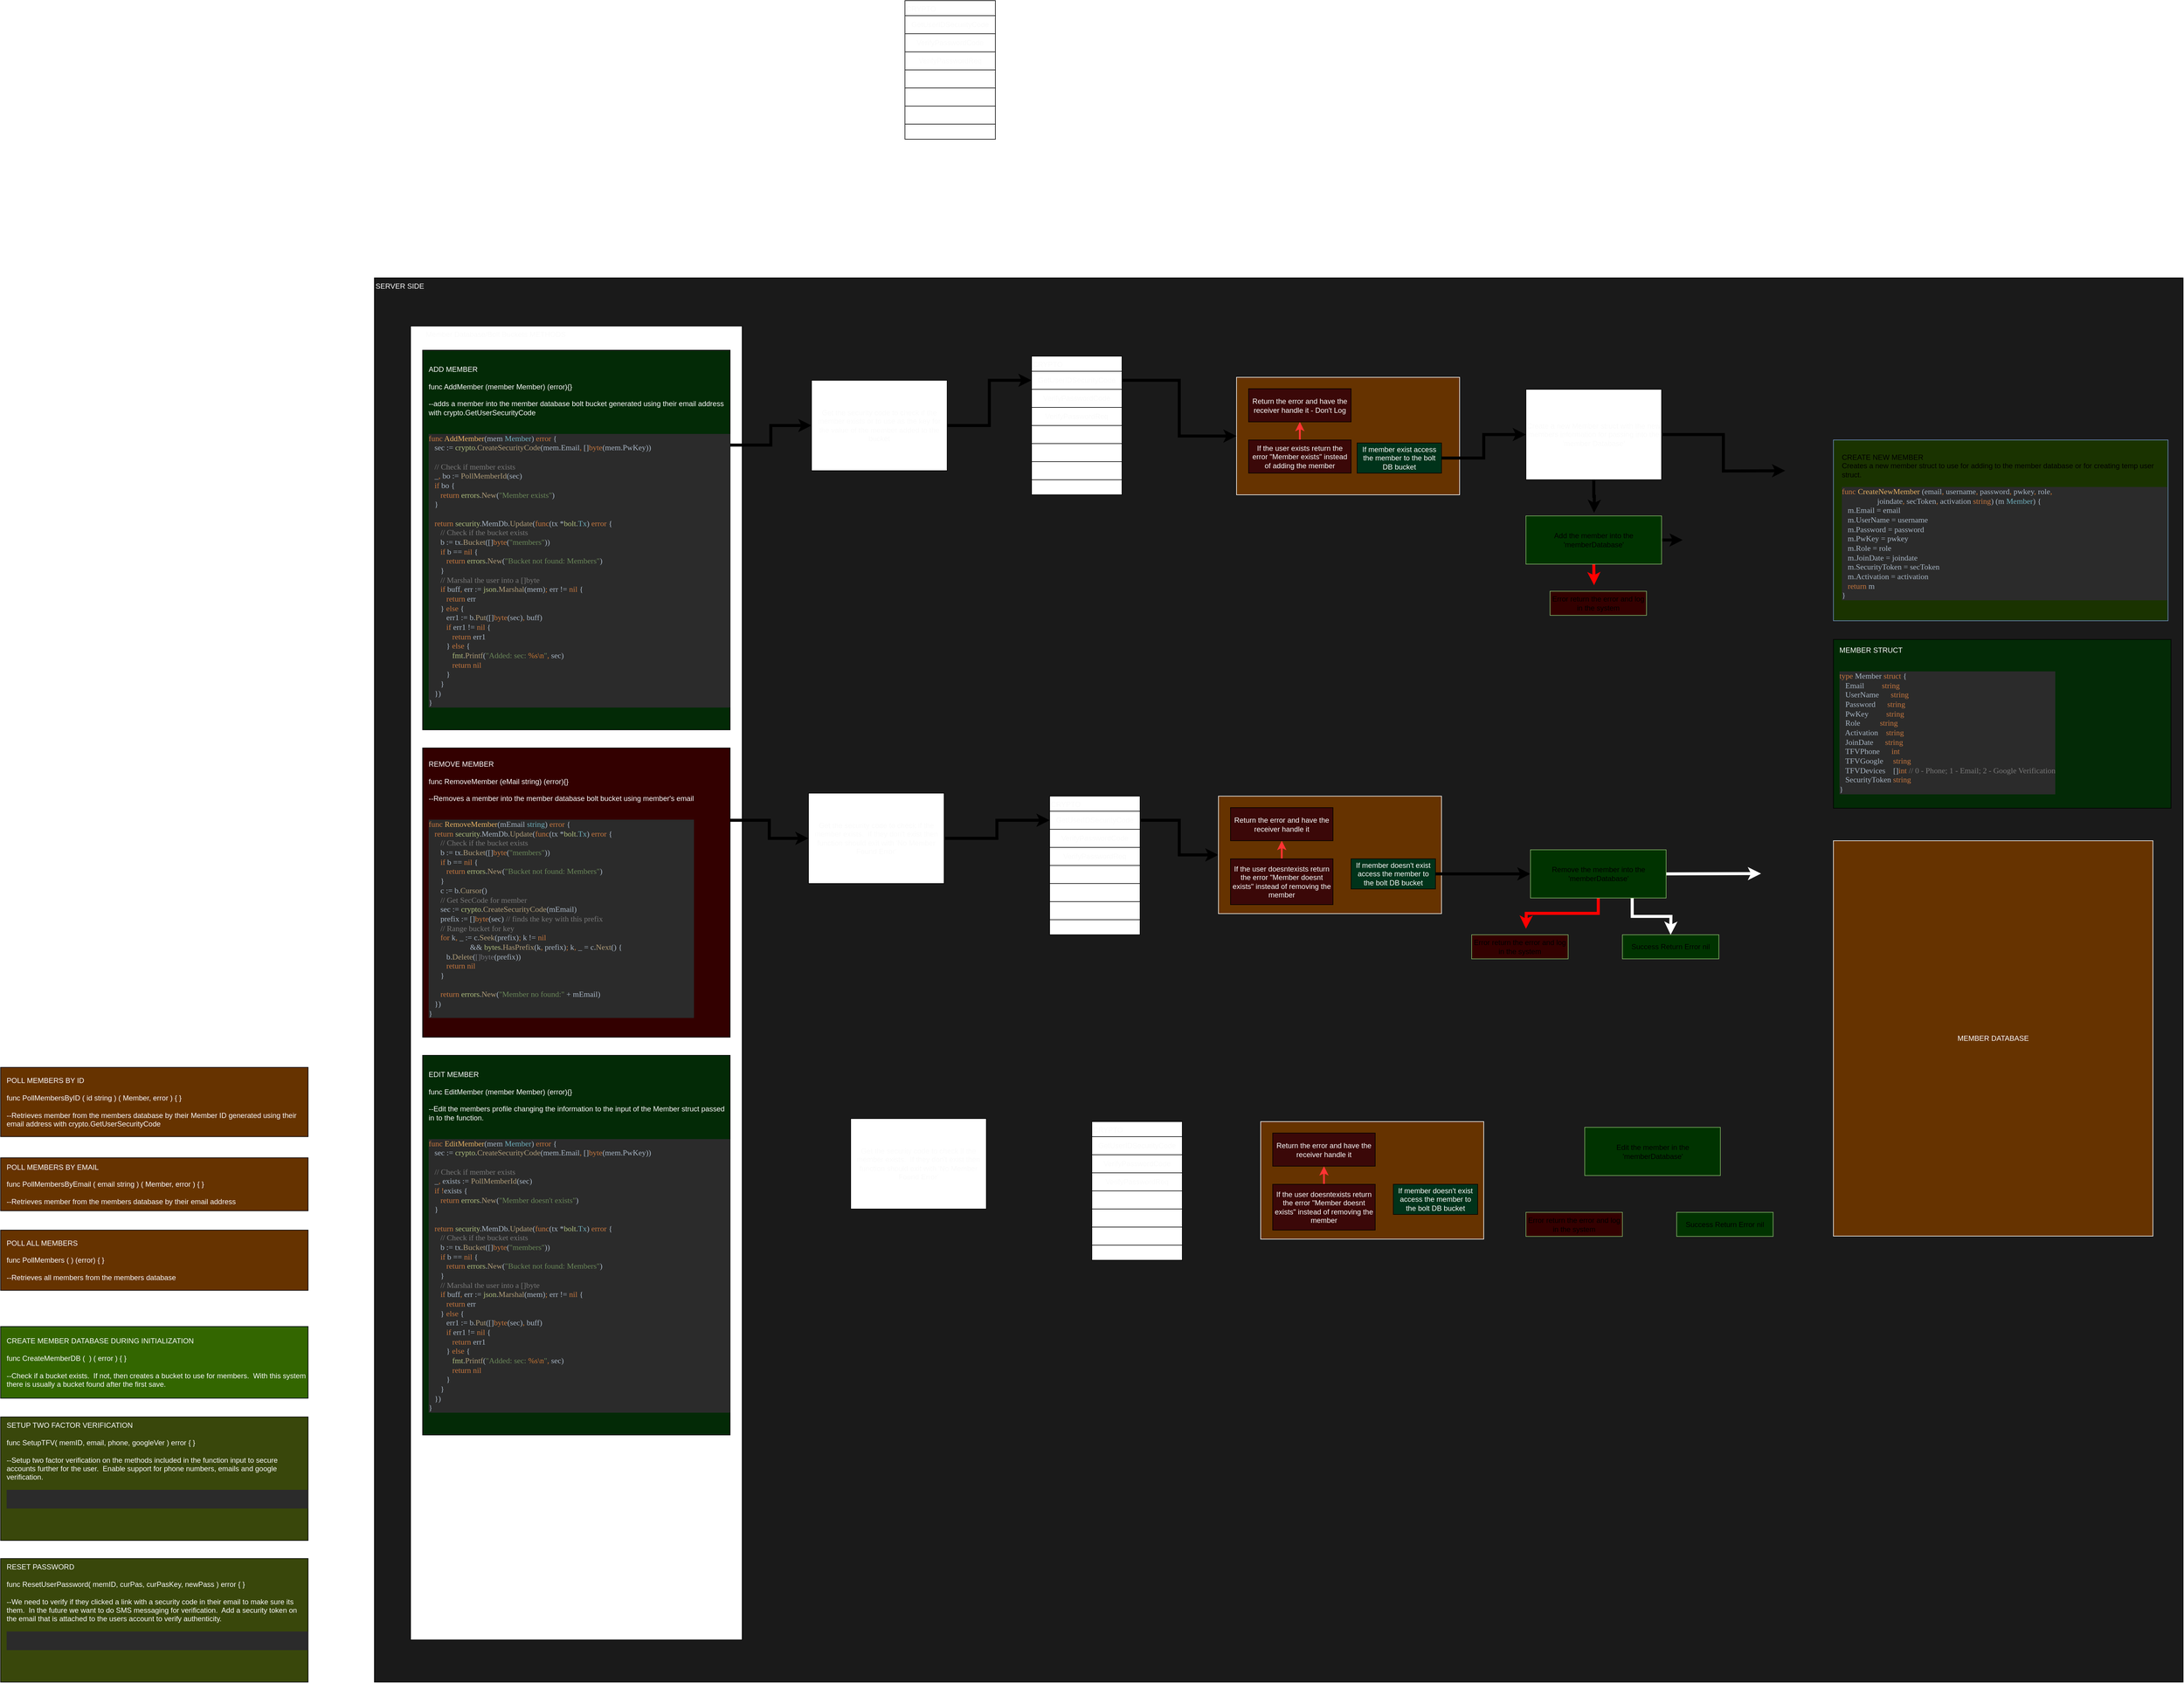 <mxfile version="12.9.6" type="github">
  <diagram id="ODxXchdAwgTXNLU9TBr1" name="Page-1">
    <mxGraphModel dx="2872" dy="2428" grid="1" gridSize="10" guides="1" tooltips="1" connect="1" arrows="1" fold="1" page="1" pageScale="1" pageWidth="850" pageHeight="1100" math="0" shadow="0">
      <root>
        <mxCell id="0" />
        <mxCell id="1" parent="0" />
        <mxCell id="Krg5OAJmCBE884iFsZVr-60" value="SERVER SIDE" style="rounded=0;whiteSpace=wrap;html=1;fontColor=#FAFAFA;align=left;verticalAlign=top;fillColor=#1A1A1A;movable=1;resizable=1;rotatable=1;deletable=1;editable=1;connectable=1;" parent="1" vertex="1">
          <mxGeometry x="40" y="20" width="3000" height="2330" as="geometry" />
        </mxCell>
        <mxCell id="Krg5OAJmCBE884iFsZVr-41" value="" style="rounded=0;whiteSpace=wrap;html=1;strokeColor=#FFFFFF;fillColor=#663300;align=left;" parent="1" vertex="1">
          <mxGeometry x="1470" y="185" width="370" height="195" as="geometry" />
        </mxCell>
        <mxCell id="Krg5OAJmCBE884iFsZVr-9" value="CRYPTO" style="rounded=0;whiteSpace=wrap;html=1;fontColor=#FAFAFA;align=left;verticalAlign=top;" parent="1" vertex="1">
          <mxGeometry x="1130" y="150" width="150" height="230" as="geometry" />
        </mxCell>
        <mxCell id="Krg5OAJmCBE884iFsZVr-11" value="" style="rounded=0;whiteSpace=wrap;html=1;fontColor=#FAFAFA;" parent="1" vertex="1">
          <mxGeometry x="1130" y="295" width="150" height="30" as="geometry" />
        </mxCell>
        <mxCell id="Krg5OAJmCBE884iFsZVr-12" value="VerifyPasswordReq" style="rounded=0;whiteSpace=wrap;html=1;fontColor=#FAFAFA;" parent="1" vertex="1">
          <mxGeometry x="1130" y="235" width="150" height="30" as="geometry" />
        </mxCell>
        <mxCell id="Krg5OAJmCBE884iFsZVr-13" value="" style="rounded=0;whiteSpace=wrap;html=1;fontColor=#FAFAFA;" parent="1" vertex="1">
          <mxGeometry x="1130" y="325" width="150" height="30" as="geometry" />
        </mxCell>
        <mxCell id="eRZaWDwXWMxtU1EoFf1U-9" style="edgeStyle=orthogonalEdgeStyle;rounded=0;orthogonalLoop=1;jettySize=auto;html=1;exitX=1;exitY=0.5;exitDx=0;exitDy=0;entryX=0;entryY=0.5;entryDx=0;entryDy=0;strokeWidth=5;" edge="1" parent="1" source="Krg5OAJmCBE884iFsZVr-14" target="Krg5OAJmCBE884iFsZVr-41">
          <mxGeometry relative="1" as="geometry" />
        </mxCell>
        <mxCell id="Krg5OAJmCBE884iFsZVr-14" value="GetUserIDSecurityCode" style="rounded=0;whiteSpace=wrap;html=1;fontColor=#FAFAFA;" parent="1" vertex="1">
          <mxGeometry x="1130" y="175" width="150" height="30" as="geometry" />
        </mxCell>
        <mxCell id="Krg5OAJmCBE884iFsZVr-15" value="VerifyPasswordCode" style="rounded=0;whiteSpace=wrap;html=1;fontColor=#FAFAFA;" parent="1" vertex="1">
          <mxGeometry x="1130" y="205" width="150" height="30" as="geometry" />
        </mxCell>
        <mxCell id="Krg5OAJmCBE884iFsZVr-19" value="&amp;nbsp;&amp;nbsp;&amp;nbsp;&amp;nbsp;&amp;nbsp;&amp;nbsp; Member Database/Bolt Buckets METHODS" style="rounded=0;whiteSpace=wrap;html=1;fontColor=#FAFAFA;align=left;verticalAlign=top;" parent="1" vertex="1">
          <mxGeometry x="100" y="100" width="550" height="2180" as="geometry" />
        </mxCell>
        <mxCell id="eRZaWDwXWMxtU1EoFf1U-7" style="edgeStyle=orthogonalEdgeStyle;rounded=0;orthogonalLoop=1;jettySize=auto;html=1;exitX=1;exitY=0.25;exitDx=0;exitDy=0;entryX=0;entryY=0.5;entryDx=0;entryDy=0;strokeWidth=5;" edge="1" parent="1" source="Krg5OAJmCBE884iFsZVr-8" target="Krg5OAJmCBE884iFsZVr-26">
          <mxGeometry relative="1" as="geometry" />
        </mxCell>
        <mxCell id="Krg5OAJmCBE884iFsZVr-8" value="&lt;div&gt;ADD MEMBER&lt;br&gt;&lt;/div&gt;&lt;div&gt;&lt;br&gt;&lt;/div&gt;&lt;div&gt;func AddMember (member Member) (error){}&lt;/div&gt;&lt;div&gt;&lt;br&gt;&lt;/div&gt;&lt;div&gt;--adds a member into the member database bolt bucket generated using their email address with crypto.GetUserSecurityCode&lt;/div&gt;&lt;div&gt;&lt;br&gt;&lt;/div&gt;&lt;div&gt;&lt;pre style=&quot;background-color: #2b2b2b ; color: #a9b7c6 ; font-family: &amp;#34;consolas&amp;#34; ; font-size: 9.8pt&quot;&gt;&lt;span style=&quot;color: #c7773e&quot;&gt;func &lt;/span&gt;&lt;span style=&quot;color: #e6b163&quot;&gt;AddMember&lt;/span&gt;(mem &lt;span style=&quot;color: #6fafbd&quot;&gt;Member&lt;/span&gt;) &lt;span style=&quot;color: #c7773e&quot;&gt;error &lt;/span&gt;{&lt;br&gt;   sec := &lt;span style=&quot;color: #afbf7e&quot;&gt;crypto&lt;/span&gt;.&lt;span style=&quot;color: #b09d79&quot;&gt;CreateSecurityCode&lt;/span&gt;(mem.Email&lt;span style=&quot;color: #cc7832&quot;&gt;, &lt;/span&gt;[]&lt;span style=&quot;color: #c7773e&quot;&gt;byte&lt;/span&gt;(mem.PwKey))&lt;br&gt;&lt;br&gt;   &lt;span style=&quot;color: #787878&quot;&gt;// Check if member exists&lt;br&gt;&lt;/span&gt;&lt;span style=&quot;color: #787878&quot;&gt;   &lt;/span&gt;_&lt;span style=&quot;color: #cc7832&quot;&gt;, &lt;/span&gt;bo := &lt;span style=&quot;color: #b09d79&quot;&gt;PollMemberId&lt;/span&gt;(sec)&lt;br&gt;   &lt;span style=&quot;color: #c7773e&quot;&gt;if &lt;/span&gt;bo {&lt;br&gt;      &lt;span style=&quot;color: #c7773e&quot;&gt;return &lt;/span&gt;&lt;span style=&quot;color: #afbf7e&quot;&gt;errors&lt;/span&gt;.&lt;span style=&quot;color: #b09d79&quot;&gt;New&lt;/span&gt;(&lt;span style=&quot;color: #6a8759&quot;&gt;&quot;Member exists&quot;&lt;/span&gt;)&lt;br&gt;   }&lt;br&gt;&lt;br&gt;   &lt;span style=&quot;color: #c7773e&quot;&gt;return &lt;/span&gt;&lt;span style=&quot;color: #afbf7e&quot;&gt;security&lt;/span&gt;.MemDb.&lt;span style=&quot;color: #b09d79&quot;&gt;Update&lt;/span&gt;(&lt;span style=&quot;color: #c7773e&quot;&gt;func&lt;/span&gt;(tx *&lt;span style=&quot;color: #afbf7e&quot;&gt;bolt&lt;/span&gt;.&lt;span style=&quot;color: #6fafbd&quot;&gt;Tx&lt;/span&gt;) &lt;span style=&quot;color: #c7773e&quot;&gt;error &lt;/span&gt;{&lt;br&gt;      &lt;span style=&quot;color: #787878&quot;&gt;// Check if the bucket exists&lt;br&gt;&lt;/span&gt;&lt;span style=&quot;color: #787878&quot;&gt;      &lt;/span&gt;b := tx.&lt;span style=&quot;color: #b09d79&quot;&gt;Bucket&lt;/span&gt;([]&lt;span style=&quot;color: #c7773e&quot;&gt;byte&lt;/span&gt;(&lt;span style=&quot;color: #6a8759&quot;&gt;&quot;members&quot;&lt;/span&gt;))&lt;br&gt;      &lt;span style=&quot;color: #c7773e&quot;&gt;if &lt;/span&gt;b == &lt;span style=&quot;color: #c7773e&quot;&gt;nil &lt;/span&gt;{&lt;br&gt;         &lt;span style=&quot;color: #c7773e&quot;&gt;return &lt;/span&gt;&lt;span style=&quot;color: #afbf7e&quot;&gt;errors&lt;/span&gt;.&lt;span style=&quot;color: #b09d79&quot;&gt;New&lt;/span&gt;(&lt;span style=&quot;color: #6a8759&quot;&gt;&quot;Bucket not found: Members&quot;&lt;/span&gt;)&lt;br&gt;      }&lt;br&gt;      &lt;span style=&quot;color: #787878&quot;&gt;// Marshal the user into a []byte&lt;br&gt;&lt;/span&gt;&lt;span style=&quot;color: #787878&quot;&gt;      &lt;/span&gt;&lt;span style=&quot;color: #c7773e&quot;&gt;if &lt;/span&gt;buff&lt;span style=&quot;color: #cc7832&quot;&gt;, &lt;/span&gt;err := &lt;span style=&quot;color: #afbf7e&quot;&gt;json&lt;/span&gt;.&lt;span style=&quot;color: #b09d79&quot;&gt;Marshal&lt;/span&gt;(mem)&lt;span style=&quot;color: #cc7832&quot;&gt;; &lt;/span&gt;err != &lt;span style=&quot;color: #c7773e&quot;&gt;nil &lt;/span&gt;{&lt;br&gt;         &lt;span style=&quot;color: #c7773e&quot;&gt;return &lt;/span&gt;err&lt;br&gt;      } &lt;span style=&quot;color: #c7773e&quot;&gt;else &lt;/span&gt;{&lt;br&gt;         err1 := b.&lt;span style=&quot;color: #b09d79&quot;&gt;Put&lt;/span&gt;([]&lt;span style=&quot;color: #c7773e&quot;&gt;byte&lt;/span&gt;(sec)&lt;span style=&quot;color: #cc7832&quot;&gt;, &lt;/span&gt;buff)&lt;br&gt;         &lt;span style=&quot;color: #c7773e&quot;&gt;if &lt;/span&gt;err1 != &lt;span style=&quot;color: #c7773e&quot;&gt;nil &lt;/span&gt;{&lt;br&gt;            &lt;span style=&quot;color: #c7773e&quot;&gt;return &lt;/span&gt;err1&lt;br&gt;         } &lt;span style=&quot;color: #c7773e&quot;&gt;else &lt;/span&gt;{&lt;br&gt;            &lt;span style=&quot;color: #afbf7e&quot;&gt;fmt&lt;/span&gt;.&lt;span style=&quot;color: #b09d79&quot;&gt;Printf&lt;/span&gt;(&lt;span style=&quot;color: #6a8759&quot;&gt;&quot;Added: sec: &lt;/span&gt;&lt;span style=&quot;color: #cc7832&quot;&gt;%s\n&lt;/span&gt;&lt;span style=&quot;color: #6a8759&quot;&gt;&quot;&lt;/span&gt;&lt;span style=&quot;color: #cc7832&quot;&gt;, &lt;/span&gt;sec)&lt;br&gt;            &lt;span style=&quot;color: #c7773e&quot;&gt;return nil&lt;br&gt;&lt;/span&gt;&lt;span style=&quot;color: #c7773e&quot;&gt;         &lt;/span&gt;}&lt;br&gt;      }&lt;br&gt;   })&lt;br&gt;}&lt;/pre&gt;&lt;/div&gt;" style="rounded=0;whiteSpace=wrap;html=1;fontColor=#FAFAFA;align=left;spacingLeft=8;fillColor=#032A06;" parent="1" vertex="1">
          <mxGeometry x="120" y="140" width="510" height="630" as="geometry" />
        </mxCell>
        <mxCell id="eRZaWDwXWMxtU1EoFf1U-29" style="edgeStyle=orthogonalEdgeStyle;rounded=0;orthogonalLoop=1;jettySize=auto;html=1;exitX=1;exitY=0.25;exitDx=0;exitDy=0;entryX=0;entryY=0.5;entryDx=0;entryDy=0;strokeWidth=5;" edge="1" parent="1" source="Krg5OAJmCBE884iFsZVr-21" target="eRZaWDwXWMxtU1EoFf1U-17">
          <mxGeometry relative="1" as="geometry" />
        </mxCell>
        <mxCell id="Krg5OAJmCBE884iFsZVr-21" value="&lt;div&gt;REMOVE MEMBER&lt;br&gt;&lt;/div&gt;&lt;div&gt;&lt;br&gt;&lt;/div&gt;&lt;div&gt;func RemoveMember (eMail string) (error){}&lt;/div&gt;&lt;div&gt;&lt;br&gt;&lt;/div&gt;&lt;div&gt;--Removes a member into the member database bolt bucket using member&#39;s email&lt;br&gt;&lt;/div&gt;&lt;div&gt;&lt;br&gt;&lt;/div&gt;&lt;div&gt;&lt;pre style=&quot;background-color: #2b2b2b ; color: #a9b7c6 ; font-family: &amp;#34;consolas&amp;#34; ; font-size: 9.8pt&quot;&gt;&lt;span style=&quot;color: #c7773e&quot;&gt;func &lt;/span&gt;&lt;span style=&quot;color: #e6b163&quot;&gt;RemoveMember&lt;/span&gt;(mEmail &lt;span style=&quot;color: #6fafbd&quot;&gt;string&lt;/span&gt;) &lt;span style=&quot;color: #c7773e&quot;&gt;error &lt;/span&gt;{&lt;br&gt;   &lt;span style=&quot;color: #c7773e&quot;&gt;return &lt;/span&gt;&lt;span style=&quot;color: #afbf7e&quot;&gt;security&lt;/span&gt;.MemDb.&lt;span style=&quot;color: #b09d79&quot;&gt;Update&lt;/span&gt;(&lt;span style=&quot;color: #c7773e&quot;&gt;func&lt;/span&gt;(tx *&lt;span style=&quot;color: #afbf7e&quot;&gt;bolt&lt;/span&gt;.&lt;span style=&quot;color: #6fafbd&quot;&gt;Tx&lt;/span&gt;) &lt;span style=&quot;color: #c7773e&quot;&gt;error &lt;/span&gt;{&lt;br&gt;      &lt;span style=&quot;color: #787878&quot;&gt;// Check if the bucket exists&lt;br&gt;&lt;/span&gt;&lt;span style=&quot;color: #787878&quot;&gt;      &lt;/span&gt;b := tx.&lt;span style=&quot;color: #b09d79&quot;&gt;Bucket&lt;/span&gt;([]&lt;span style=&quot;color: #c7773e&quot;&gt;byte&lt;/span&gt;(&lt;span style=&quot;color: #6a8759&quot;&gt;&quot;members&quot;&lt;/span&gt;))&lt;br&gt;      &lt;span style=&quot;color: #c7773e&quot;&gt;if &lt;/span&gt;b == &lt;span style=&quot;color: #c7773e&quot;&gt;nil &lt;/span&gt;{&lt;br&gt;         &lt;span style=&quot;color: #c7773e&quot;&gt;return &lt;/span&gt;&lt;span style=&quot;color: #afbf7e&quot;&gt;errors&lt;/span&gt;.&lt;span style=&quot;color: #b09d79&quot;&gt;New&lt;/span&gt;(&lt;span style=&quot;color: #6a8759&quot;&gt;&quot;Bucket not found: Members&quot;&lt;/span&gt;)&lt;br&gt;      }&lt;br&gt;      c := b.&lt;span style=&quot;color: #b09d79&quot;&gt;Cursor&lt;/span&gt;()&lt;br&gt;      &lt;span style=&quot;color: #787878&quot;&gt;// Get SecCode for member&lt;br&gt;&lt;/span&gt;&lt;span style=&quot;color: #787878&quot;&gt;      &lt;/span&gt;sec := &lt;span style=&quot;color: #afbf7e&quot;&gt;crypto&lt;/span&gt;.&lt;span style=&quot;color: #b09d79&quot;&gt;CreateSecurityCode&lt;/span&gt;(mEmail&lt;span style=&quot;color: #6fafbd&quot;&gt;&lt;/span&gt;)&lt;br&gt;      prefix := []&lt;span style=&quot;color: #c7773e&quot;&gt;byte&lt;/span&gt;(sec) &lt;span style=&quot;color: #787878&quot;&gt;// finds the key with this prefix&lt;br&gt;&lt;/span&gt;&lt;span style=&quot;color: #787878&quot;&gt;      // Range bucket for key&lt;br&gt;&lt;/span&gt;&lt;span style=&quot;color: #787878&quot;&gt;      &lt;/span&gt;&lt;span style=&quot;color: #c7773e&quot;&gt;for &lt;/span&gt;k&lt;span style=&quot;color: #cc7832&quot;&gt;, &lt;/span&gt;_ := c.&lt;span style=&quot;color: #b09d79&quot;&gt;Seek&lt;/span&gt;(prefix)&lt;span style=&quot;color: #cc7832&quot;&gt;; &lt;/span&gt;k != &lt;span style=&quot;color: #c7773e&quot;&gt;nil &lt;/span&gt;&lt;br&gt;                     &amp;amp;&amp;amp; &lt;span style=&quot;color: #afbf7e&quot;&gt;bytes&lt;/span&gt;.&lt;span style=&quot;color: #b09d79&quot;&gt;HasPrefix&lt;/span&gt;(k&lt;span style=&quot;color: #cc7832&quot;&gt;, &lt;/span&gt;prefix)&lt;span style=&quot;color: #cc7832&quot;&gt;; &lt;/span&gt;k&lt;span style=&quot;color: #cc7832&quot;&gt;, &lt;/span&gt;_ = c.&lt;span style=&quot;color: #b09d79&quot;&gt;Next&lt;/span&gt;() {&lt;br&gt;         b.&lt;span style=&quot;color: #b09d79&quot;&gt;Delete&lt;/span&gt;(&lt;span style=&quot;color: #72737a&quot;&gt;[]byte&lt;/span&gt;(prefix))&lt;br&gt;         &lt;span style=&quot;color: #c7773e&quot;&gt;return nil&lt;br&gt;&lt;/span&gt;&lt;span style=&quot;color: #c7773e&quot;&gt;      &lt;/span&gt;}&lt;br&gt;&lt;br&gt;      &lt;span style=&quot;color: #c7773e&quot;&gt;return &lt;/span&gt;&lt;span style=&quot;color: #afbf7e&quot;&gt;errors&lt;/span&gt;.&lt;span style=&quot;color: #b09d79&quot;&gt;New&lt;/span&gt;(&lt;span style=&quot;color: #6a8759&quot;&gt;&quot;Member no found:&quot; &lt;/span&gt;+ mEmail&lt;span style=&quot;color: #6fafbd&quot;&gt;&lt;/span&gt;)&lt;br&gt;   })&lt;br&gt;}&lt;/pre&gt;&lt;/div&gt;" style="rounded=0;whiteSpace=wrap;html=1;fontColor=#FAFAFA;align=left;spacingLeft=8;fillColor=#330000;" parent="1" vertex="1">
          <mxGeometry x="120" y="800" width="510" height="480" as="geometry" />
        </mxCell>
        <mxCell id="Krg5OAJmCBE884iFsZVr-22" value="&lt;div&gt;POLL ALL MEMBERS&lt;br&gt;&lt;/div&gt;&lt;div&gt;&lt;br&gt;&lt;/div&gt;&lt;div&gt;func PollMembers ( ) (error) { }&lt;/div&gt;&lt;div&gt;&lt;br&gt;&lt;/div&gt;&lt;div&gt;--Retrieves all members from the members database&lt;br&gt;&lt;/div&gt;" style="rounded=0;whiteSpace=wrap;html=1;fontColor=#FAFAFA;align=left;spacingLeft=8;fillColor=#663300;" parent="1" vertex="1">
          <mxGeometry x="-580" y="1600" width="510" height="100" as="geometry" />
        </mxCell>
        <mxCell id="Krg5OAJmCBE884iFsZVr-23" value="&lt;div&gt;POLL MEMBERS BY ID&lt;br&gt;&lt;/div&gt;&lt;div&gt;&lt;br&gt;&lt;/div&gt;&lt;div&gt;func PollMembersByID ( id string ) ( Member, error ) { }&lt;/div&gt;&lt;div&gt;&lt;br&gt;&lt;/div&gt;&lt;div&gt;--Retrieves member from the members database by their Member ID generated using their email address with crypto.GetUserSecurityCode&lt;br&gt;&lt;/div&gt;" style="rounded=0;whiteSpace=wrap;html=1;fontColor=#FAFAFA;align=left;spacingLeft=8;fillColor=#663300;" parent="1" vertex="1">
          <mxGeometry x="-580" y="1330" width="510" height="115" as="geometry" />
        </mxCell>
        <mxCell id="Krg5OAJmCBE884iFsZVr-24" value="&lt;div&gt;POLL MEMBERS BY EMAIL&lt;br&gt;&lt;/div&gt;&lt;div&gt;&lt;br&gt;&lt;/div&gt;&lt;div&gt;func PollMembersByEmail ( email string ) ( Member, error ) { }&lt;/div&gt;&lt;div&gt;&lt;br&gt;&lt;/div&gt;&lt;div&gt;--Retrieves member from the members database by their email address&lt;br&gt;&lt;/div&gt;" style="rounded=0;whiteSpace=wrap;html=1;fontColor=#FAFAFA;align=left;spacingLeft=8;fillColor=#663300;" parent="1" vertex="1">
          <mxGeometry x="-580" y="1480" width="510" height="88" as="geometry" />
        </mxCell>
        <mxCell id="Krg5OAJmCBE884iFsZVr-25" value="&lt;div&gt;CREATE MEMBER DATABASE DURING INITIALIZATION&lt;br&gt;&lt;/div&gt;&lt;div&gt;&lt;br&gt;&lt;/div&gt;&lt;div&gt;func CreateMemberDB (&amp;nbsp; ) ( error ) { }&lt;/div&gt;&lt;div&gt;&lt;br&gt;&lt;/div&gt;&lt;div&gt;--Check if a bucket exists.&amp;nbsp; If not, then creates a bucket to use for members.&amp;nbsp; With this system there is usually a bucket found after the first save.&lt;br&gt;&lt;/div&gt;" style="rounded=0;whiteSpace=wrap;html=1;fontColor=#FAFAFA;align=left;spacingLeft=8;fillColor=#336600;" parent="1" vertex="1">
          <mxGeometry x="-580" y="1760" width="510" height="119" as="geometry" />
        </mxCell>
        <mxCell id="eRZaWDwXWMxtU1EoFf1U-8" style="edgeStyle=orthogonalEdgeStyle;rounded=0;orthogonalLoop=1;jettySize=auto;html=1;exitX=1;exitY=0.5;exitDx=0;exitDy=0;entryX=0;entryY=0.5;entryDx=0;entryDy=0;strokeWidth=5;" edge="1" parent="1" source="Krg5OAJmCBE884iFsZVr-26" target="Krg5OAJmCBE884iFsZVr-14">
          <mxGeometry relative="1" as="geometry" />
        </mxCell>
        <mxCell id="Krg5OAJmCBE884iFsZVr-26" value="Get the security code to check if the member exists or to use as the key for the value of the member added to the bucket" style="rounded=0;whiteSpace=wrap;html=1;fontColor=#FAFAFA;" parent="1" vertex="1">
          <mxGeometry x="765" y="190" width="225" height="150" as="geometry" />
        </mxCell>
        <mxCell id="Krg5OAJmCBE884iFsZVr-45" style="edgeStyle=orthogonalEdgeStyle;rounded=0;orthogonalLoop=1;jettySize=auto;html=1;exitX=0.5;exitY=0;exitDx=0;exitDy=0;entryX=0.5;entryY=1;entryDx=0;entryDy=0;strokeColor=#FF3333;strokeWidth=3;" parent="1" source="Krg5OAJmCBE884iFsZVr-29" target="Krg5OAJmCBE884iFsZVr-44" edge="1">
          <mxGeometry relative="1" as="geometry" />
        </mxCell>
        <mxCell id="Krg5OAJmCBE884iFsZVr-29" value="If the user exists return the error &quot;Member exists&quot; instead of adding the member" style="rounded=0;whiteSpace=wrap;html=1;fontColor=#FAFAFA;fillColor=#3B0808;" parent="1" vertex="1">
          <mxGeometry x="1490" y="289" width="170" height="55" as="geometry" />
        </mxCell>
        <mxCell id="Krg5OAJmCBE884iFsZVr-33" value="MEMBER DATABASE" style="rounded=0;whiteSpace=wrap;html=1;fontColor=#FAFAFA;strokeColor=#FFFFFF;fillColor=#663300;" parent="1" vertex="1">
          <mxGeometry x="2460" y="954" width="530" height="656" as="geometry" />
        </mxCell>
        <mxCell id="eRZaWDwXWMxtU1EoFf1U-13" style="edgeStyle=orthogonalEdgeStyle;rounded=0;orthogonalLoop=1;jettySize=auto;html=1;exitX=1;exitY=0.5;exitDx=0;exitDy=0;strokeWidth=5;" edge="1" parent="1" source="Krg5OAJmCBE884iFsZVr-35" target="eRZaWDwXWMxtU1EoFf1U-10">
          <mxGeometry relative="1" as="geometry" />
        </mxCell>
        <mxCell id="Krg5OAJmCBE884iFsZVr-35" value="&lt;div&gt;If member exist access the member to the bolt DB bucket&lt;br&gt;&lt;/div&gt;" style="rounded=0;whiteSpace=wrap;html=1;fontColor=#FAFAFA;fillColor=#00331A;" parent="1" vertex="1">
          <mxGeometry x="1670" y="294" width="140" height="50" as="geometry" />
        </mxCell>
        <mxCell id="Krg5OAJmCBE884iFsZVr-44" value="Return the error and have the receiver handle it - Don&#39;t Log" style="rounded=0;whiteSpace=wrap;html=1;fontColor=#FAFAFA;fillColor=#3B0808;" parent="1" vertex="1">
          <mxGeometry x="1490" y="204" width="170" height="55" as="geometry" />
        </mxCell>
        <mxCell id="cZtBj0m-440TL1Us-F3j-1" value="&lt;div&gt;RESET PASSWORD&lt;br&gt;&lt;/div&gt;&lt;div&gt;&lt;br&gt;&lt;/div&gt;&lt;div&gt;func ResetUserPassword( memID, curPas, curPasKey, newPass ) error { }&lt;/div&gt;&lt;div&gt;&lt;br&gt;&lt;/div&gt;&lt;div&gt;--We need to verify if they clicked a link with a security code in their email to make sure its them.&amp;nbsp; In the future we want to do SMS messaging for verification.&amp;nbsp; Add a security token on the email that is attached to the users account to verify authenticity.&lt;br&gt;&lt;/div&gt;&lt;div&gt;&lt;pre style=&quot;background-color: #2b2b2b ; color: #a9b7c6 ; font-family: &amp;#34;consolas&amp;#34; ; font-size: 9.8pt&quot;&gt;&lt;br&gt;&lt;br&gt;&lt;/pre&gt;&lt;/div&gt;" style="rounded=0;whiteSpace=wrap;html=1;fontColor=#FAFAFA;align=left;spacingLeft=8;fillColor=#39470B;verticalAlign=top;" parent="1" vertex="1">
          <mxGeometry x="-580" y="2145" width="510" height="205" as="geometry" />
        </mxCell>
        <mxCell id="cZtBj0m-440TL1Us-F3j-2" value="&lt;div&gt;SETUP TWO FACTOR VERIFICATION&lt;br&gt;&lt;/div&gt;&lt;div&gt;&lt;br&gt;&lt;/div&gt;&lt;div&gt;func SetupTFV( memID, email, phone, googleVer ) error { }&lt;/div&gt;&lt;div&gt;&lt;br&gt;&lt;/div&gt;&lt;div&gt;--Setup two factor verification on the methods included in the function input to secure accounts further for the user.&amp;nbsp; Enable support for phone numbers, emails and google verification.&lt;br&gt;&lt;/div&gt;&lt;div&gt;&lt;pre style=&quot;background-color: #2b2b2b ; color: #a9b7c6 ; font-family: &amp;#34;consolas&amp;#34; ; font-size: 9.8pt&quot;&gt;&lt;br&gt;&lt;br&gt;&lt;/pre&gt;&lt;/div&gt;" style="rounded=0;whiteSpace=wrap;html=1;fontColor=#FAFAFA;align=left;spacingLeft=8;fillColor=#39470B;verticalAlign=top;" parent="1" vertex="1">
          <mxGeometry x="-580" y="1910" width="510" height="205" as="geometry" />
        </mxCell>
        <mxCell id="cZtBj0m-440TL1Us-F3j-3" value="&lt;div&gt;MEMBER STRUCT&lt;br&gt;&lt;/div&gt;&lt;div&gt;&lt;br&gt;&lt;/div&gt;&lt;div&gt;&lt;pre style=&quot;background-color: #2b2b2b ; color: #a9b7c6 ; font-family: &amp;#34;consolas&amp;#34; ; font-size: 9.8pt&quot;&gt;&lt;span style=&quot;color: #c7773e&quot;&gt;type &lt;/span&gt;Member &lt;span style=&quot;color: #c7773e&quot;&gt;struct &lt;/span&gt;{&lt;br&gt;   Email         &lt;span style=&quot;color: #c7773e&quot;&gt;string&lt;br&gt;&lt;/span&gt;&lt;span style=&quot;color: #c7773e&quot;&gt;   &lt;/span&gt;UserName      &lt;span style=&quot;color: #c7773e&quot;&gt;string&lt;br&gt;&lt;/span&gt;&lt;span style=&quot;color: #c7773e&quot;&gt;   &lt;/span&gt;Password      &lt;span style=&quot;color: #c7773e&quot;&gt;string&lt;br&gt;&lt;/span&gt;&lt;span style=&quot;color: #c7773e&quot;&gt;   &lt;/span&gt;PwKey         &lt;span style=&quot;color: #c7773e&quot;&gt;string&lt;br&gt;&lt;/span&gt;&lt;span style=&quot;color: #c7773e&quot;&gt;   &lt;/span&gt;Role          &lt;span style=&quot;color: #c7773e&quot;&gt;string&lt;br&gt;&lt;/span&gt;&lt;span style=&quot;color: #c7773e&quot;&gt;   &lt;/span&gt;Activation    &lt;span style=&quot;color: #c7773e&quot;&gt;string&lt;br&gt;&lt;/span&gt;&lt;span style=&quot;color: #c7773e&quot;&gt;   &lt;/span&gt;JoinDate      &lt;span style=&quot;color: #c7773e&quot;&gt;string&lt;br&gt;&lt;/span&gt;&lt;span style=&quot;color: #c7773e&quot;&gt;   &lt;/span&gt;TFVPhone      &lt;span style=&quot;color: #c7773e&quot;&gt;int&lt;br&gt;&lt;/span&gt;&lt;span style=&quot;color: #c7773e&quot;&gt;   &lt;/span&gt;TFVGoogle     &lt;span style=&quot;color: #c7773e&quot;&gt;string&lt;br&gt;&lt;/span&gt;&lt;span style=&quot;color: #c7773e&quot;&gt;   &lt;/span&gt;TFVDevices    []&lt;span style=&quot;color: #c7773e&quot;&gt;int &lt;/span&gt;&lt;span style=&quot;color: #787878&quot;&gt;// 0 - Phone; 1 - Email; 2 - Google Verification&lt;br&gt;&lt;/span&gt;&lt;span style=&quot;color: #787878&quot;&gt;   &lt;/span&gt;SecurityToken &lt;span style=&quot;color: #c7773e&quot;&gt;string&lt;br&gt;&lt;/span&gt;}&lt;/pre&gt;&lt;/div&gt;" style="rounded=0;whiteSpace=wrap;html=1;fontColor=#FAFAFA;align=left;spacingLeft=8;fillColor=#032A06;" parent="1" vertex="1">
          <mxGeometry x="2460" y="620" width="560" height="280" as="geometry" />
        </mxCell>
        <mxCell id="eRZaWDwXWMxtU1EoFf1U-1" value="CRYPTO" style="rounded=0;whiteSpace=wrap;html=1;fontColor=#FAFAFA;align=left;verticalAlign=top;" vertex="1" parent="1">
          <mxGeometry x="920" y="-440" width="150" height="230" as="geometry" />
        </mxCell>
        <mxCell id="eRZaWDwXWMxtU1EoFf1U-2" value="" style="rounded=0;whiteSpace=wrap;html=1;fontColor=#FAFAFA;" vertex="1" parent="1">
          <mxGeometry x="920" y="-295" width="150" height="30" as="geometry" />
        </mxCell>
        <mxCell id="eRZaWDwXWMxtU1EoFf1U-3" value="VerifyPasswordReq" style="rounded=0;whiteSpace=wrap;html=1;fontColor=#FAFAFA;" vertex="1" parent="1">
          <mxGeometry x="920" y="-355" width="150" height="30" as="geometry" />
        </mxCell>
        <mxCell id="eRZaWDwXWMxtU1EoFf1U-4" value="" style="rounded=0;whiteSpace=wrap;html=1;fontColor=#FAFAFA;" vertex="1" parent="1">
          <mxGeometry x="920" y="-265" width="150" height="30" as="geometry" />
        </mxCell>
        <mxCell id="eRZaWDwXWMxtU1EoFf1U-5" value="GetUserIDSecurityCode" style="rounded=0;whiteSpace=wrap;html=1;fontColor=#FAFAFA;" vertex="1" parent="1">
          <mxGeometry x="920" y="-415" width="150" height="30" as="geometry" />
        </mxCell>
        <mxCell id="eRZaWDwXWMxtU1EoFf1U-6" value="VerifyPasswordCode" style="rounded=0;whiteSpace=wrap;html=1;fontColor=#FAFAFA;" vertex="1" parent="1">
          <mxGeometry x="920" y="-385" width="150" height="30" as="geometry" />
        </mxCell>
        <mxCell id="eRZaWDwXWMxtU1EoFf1U-14" style="edgeStyle=orthogonalEdgeStyle;rounded=0;orthogonalLoop=1;jettySize=auto;html=1;exitX=1;exitY=0.5;exitDx=0;exitDy=0;strokeWidth=5;" edge="1" parent="1" source="eRZaWDwXWMxtU1EoFf1U-10">
          <mxGeometry relative="1" as="geometry">
            <mxPoint x="2380" y="340" as="targetPoint" />
          </mxGeometry>
        </mxCell>
        <mxCell id="eRZaWDwXWMxtU1EoFf1U-34" style="edgeStyle=orthogonalEdgeStyle;rounded=0;orthogonalLoop=1;jettySize=auto;html=1;exitX=0.5;exitY=1;exitDx=0;exitDy=0;strokeWidth=5;" edge="1" parent="1" source="eRZaWDwXWMxtU1EoFf1U-10">
          <mxGeometry relative="1" as="geometry">
            <mxPoint x="2063" y="410" as="targetPoint" />
          </mxGeometry>
        </mxCell>
        <mxCell id="eRZaWDwXWMxtU1EoFf1U-10" value="Create a new Member struct with the new members information for passing into the &#39;member Database&#39;" style="rounded=0;whiteSpace=wrap;html=1;fontColor=#FAFAFA;" vertex="1" parent="1">
          <mxGeometry x="1950" y="205" width="225" height="150" as="geometry" />
        </mxCell>
        <mxCell id="eRZaWDwXWMxtU1EoFf1U-11" value="&lt;div&gt;EDIT MEMBER&lt;br&gt;&lt;/div&gt;&lt;div&gt;&lt;br&gt;&lt;/div&gt;&lt;div&gt;func EditMember (member Member) (error){}&lt;/div&gt;&lt;div&gt;&lt;br&gt;&lt;/div&gt;&lt;div&gt;--Edit the members profile changing the information to the input of the Member struct passed in to the function.&lt;br&gt;&lt;/div&gt;&lt;div&gt;&lt;br&gt;&lt;/div&gt;&lt;div&gt;&lt;pre style=&quot;background-color: #2b2b2b ; color: #a9b7c6 ; font-family: &amp;#34;consolas&amp;#34; ; font-size: 9.8pt&quot;&gt;&lt;span style=&quot;color: #c7773e&quot;&gt;func &lt;/span&gt;&lt;span style=&quot;color: #e6b163&quot;&gt;EditMember&lt;/span&gt;(mem &lt;span style=&quot;color: #6fafbd&quot;&gt;Member&lt;/span&gt;) &lt;span style=&quot;color: #c7773e&quot;&gt;error &lt;/span&gt;{&lt;br&gt;   sec := &lt;span style=&quot;color: #afbf7e&quot;&gt;crypto&lt;/span&gt;.&lt;span style=&quot;color: #b09d79&quot;&gt;CreateSecurityCode&lt;/span&gt;(mem.Email&lt;span style=&quot;color: #cc7832&quot;&gt;, &lt;/span&gt;[]&lt;span style=&quot;color: #c7773e&quot;&gt;byte&lt;/span&gt;(mem.PwKey))&lt;br&gt;&lt;br&gt;   &lt;span style=&quot;color: #787878&quot;&gt;// Check if member exists&lt;br&gt;&lt;/span&gt;&lt;span style=&quot;color: #787878&quot;&gt;   &lt;/span&gt;_&lt;span style=&quot;color: #cc7832&quot;&gt;, &lt;/span&gt;exists := &lt;span style=&quot;color: #b09d79&quot;&gt;PollMemberId&lt;/span&gt;(sec)&lt;br&gt;   &lt;span style=&quot;color: #c7773e&quot;&gt;if !&lt;/span&gt;&lt;span style=&quot;color: #cc7832&quot;&gt;&lt;/span&gt;exists {&lt;br&gt;      &lt;span style=&quot;color: #c7773e&quot;&gt;return &lt;/span&gt;&lt;span style=&quot;color: #afbf7e&quot;&gt;errors&lt;/span&gt;.&lt;span style=&quot;color: #b09d79&quot;&gt;New&lt;/span&gt;(&lt;span style=&quot;color: #6a8759&quot;&gt;&quot;Member doesn&#39;t exists&quot;&lt;/span&gt;)&lt;br&gt;   }&lt;br&gt;&lt;br&gt;   &lt;span style=&quot;color: #c7773e&quot;&gt;return &lt;/span&gt;&lt;span style=&quot;color: #afbf7e&quot;&gt;security&lt;/span&gt;.MemDb.&lt;span style=&quot;color: #b09d79&quot;&gt;Update&lt;/span&gt;(&lt;span style=&quot;color: #c7773e&quot;&gt;func&lt;/span&gt;(tx *&lt;span style=&quot;color: #afbf7e&quot;&gt;bolt&lt;/span&gt;.&lt;span style=&quot;color: #6fafbd&quot;&gt;Tx&lt;/span&gt;) &lt;span style=&quot;color: #c7773e&quot;&gt;error &lt;/span&gt;{&lt;br&gt;      &lt;span style=&quot;color: #787878&quot;&gt;// Check if the bucket exists&lt;br&gt;&lt;/span&gt;&lt;span style=&quot;color: #787878&quot;&gt;      &lt;/span&gt;b := tx.&lt;span style=&quot;color: #b09d79&quot;&gt;Bucket&lt;/span&gt;([]&lt;span style=&quot;color: #c7773e&quot;&gt;byte&lt;/span&gt;(&lt;span style=&quot;color: #6a8759&quot;&gt;&quot;members&quot;&lt;/span&gt;))&lt;br&gt;      &lt;span style=&quot;color: #c7773e&quot;&gt;if &lt;/span&gt;b == &lt;span style=&quot;color: #c7773e&quot;&gt;nil &lt;/span&gt;{&lt;br&gt;         &lt;span style=&quot;color: #c7773e&quot;&gt;return &lt;/span&gt;&lt;span style=&quot;color: #afbf7e&quot;&gt;errors&lt;/span&gt;.&lt;span style=&quot;color: #b09d79&quot;&gt;New&lt;/span&gt;(&lt;span style=&quot;color: #6a8759&quot;&gt;&quot;Bucket not found: Members&quot;&lt;/span&gt;)&lt;br&gt;      }&lt;br&gt;      &lt;span style=&quot;color: #787878&quot;&gt;// Marshal the user into a []byte&lt;br&gt;&lt;/span&gt;&lt;span style=&quot;color: #787878&quot;&gt;      &lt;/span&gt;&lt;span style=&quot;color: #c7773e&quot;&gt;if &lt;/span&gt;buff&lt;span style=&quot;color: #cc7832&quot;&gt;, &lt;/span&gt;err := &lt;span style=&quot;color: #afbf7e&quot;&gt;json&lt;/span&gt;.&lt;span style=&quot;color: #b09d79&quot;&gt;Marshal&lt;/span&gt;(mem)&lt;span style=&quot;color: #cc7832&quot;&gt;; &lt;/span&gt;err != &lt;span style=&quot;color: #c7773e&quot;&gt;nil &lt;/span&gt;{&lt;br&gt;         &lt;span style=&quot;color: #c7773e&quot;&gt;return &lt;/span&gt;err&lt;br&gt;      } &lt;span style=&quot;color: #c7773e&quot;&gt;else &lt;/span&gt;{&lt;br&gt;         err1 := b.&lt;span style=&quot;color: #b09d79&quot;&gt;Put&lt;/span&gt;([]&lt;span style=&quot;color: #c7773e&quot;&gt;byte&lt;/span&gt;(sec)&lt;span style=&quot;color: #cc7832&quot;&gt;, &lt;/span&gt;buff)&lt;br&gt;         &lt;span style=&quot;color: #c7773e&quot;&gt;if &lt;/span&gt;err1 != &lt;span style=&quot;color: #c7773e&quot;&gt;nil &lt;/span&gt;{&lt;br&gt;            &lt;span style=&quot;color: #c7773e&quot;&gt;return &lt;/span&gt;err1&lt;br&gt;         } &lt;span style=&quot;color: #c7773e&quot;&gt;else &lt;/span&gt;{&lt;br&gt;            &lt;span style=&quot;color: #afbf7e&quot;&gt;fmt&lt;/span&gt;.&lt;span style=&quot;color: #b09d79&quot;&gt;Printf&lt;/span&gt;(&lt;span style=&quot;color: #6a8759&quot;&gt;&quot;Added: sec: &lt;/span&gt;&lt;span style=&quot;color: #cc7832&quot;&gt;%s\n&lt;/span&gt;&lt;span style=&quot;color: #6a8759&quot;&gt;&quot;&lt;/span&gt;&lt;span style=&quot;color: #cc7832&quot;&gt;, &lt;/span&gt;sec)&lt;br&gt;            &lt;span style=&quot;color: #c7773e&quot;&gt;return nil&lt;br&gt;&lt;/span&gt;&lt;span style=&quot;color: #c7773e&quot;&gt;         &lt;/span&gt;}&lt;br&gt;      }&lt;br&gt;   })&lt;br&gt;}&lt;/pre&gt;&lt;/div&gt;" style="rounded=0;whiteSpace=wrap;html=1;fontColor=#FAFAFA;align=left;spacingLeft=8;fillColor=#032A06;" vertex="1" parent="1">
          <mxGeometry x="120" y="1310" width="510" height="630" as="geometry" />
        </mxCell>
        <mxCell id="eRZaWDwXWMxtU1EoFf1U-12" value="&lt;div align=&quot;left&quot;&gt;CREATE NEW MEMBER &lt;br&gt;&lt;/div&gt;&lt;div align=&quot;left&quot;&gt;Creates a new member struct to use for adding to the member database or for creating temp user struct.&lt;/div&gt;&lt;div align=&quot;left&quot;&gt;&lt;pre style=&quot;background-color: #2b2b2b ; color: #a9b7c6 ; font-family: &amp;#34;consolas&amp;#34; ; font-size: 9.8pt&quot;&gt;&lt;span style=&quot;color: #c7773e&quot;&gt;func &lt;/span&gt;&lt;span style=&quot;color: #e6b163&quot;&gt;CreateNewMember &lt;/span&gt;(email&lt;span style=&quot;color: #cc7832&quot;&gt;, &lt;/span&gt;username&lt;span style=&quot;color: #cc7832&quot;&gt;, &lt;/span&gt;password&lt;span style=&quot;color: #cc7832&quot;&gt;, &lt;/span&gt;pwkey&lt;span style=&quot;color: #cc7832&quot;&gt;, &lt;/span&gt;role&lt;span style=&quot;color: #cc7832&quot;&gt;,&lt;br&gt;&lt;/span&gt;&lt;span style=&quot;color: #cc7832&quot;&gt;                  &lt;/span&gt;joindate&lt;span style=&quot;color: #cc7832&quot;&gt;, &lt;/span&gt;secToken&lt;span style=&quot;color: #cc7832&quot;&gt;, &lt;/span&gt;activation &lt;span style=&quot;color: #c7773e&quot;&gt;string&lt;/span&gt;) (m &lt;span style=&quot;color: #6fafbd&quot;&gt;Member&lt;/span&gt;) {&lt;br&gt;   m.Email = email&lt;br&gt;   m.UserName = username&lt;br&gt;   m.Password = password&lt;br&gt;   m.PwKey = pwkey&lt;br&gt;   m.Role = role&lt;br&gt;   m.JoinDate = joindate&lt;br&gt;   m.SecurityToken = secToken&lt;br&gt;   m.Activation = activation&lt;br&gt;   &lt;span style=&quot;color: #c7773e&quot;&gt;return &lt;/span&gt;m&lt;br&gt;}&lt;/pre&gt;&lt;/div&gt;" style="rounded=0;whiteSpace=wrap;html=1;spacingLeft=13;fillColor=#1A3300;strokeColor=#6c8ebf;" vertex="1" parent="1">
          <mxGeometry x="2460" y="289" width="555" height="300" as="geometry" />
        </mxCell>
        <mxCell id="eRZaWDwXWMxtU1EoFf1U-37" style="edgeStyle=orthogonalEdgeStyle;rounded=0;orthogonalLoop=1;jettySize=auto;html=1;exitX=1;exitY=0.5;exitDx=0;exitDy=0;strokeWidth=5;" edge="1" parent="1" source="eRZaWDwXWMxtU1EoFf1U-15">
          <mxGeometry relative="1" as="geometry">
            <mxPoint x="2210" y="455" as="targetPoint" />
          </mxGeometry>
        </mxCell>
        <mxCell id="eRZaWDwXWMxtU1EoFf1U-38" style="edgeStyle=orthogonalEdgeStyle;rounded=0;orthogonalLoop=1;jettySize=auto;html=1;exitX=0.5;exitY=1;exitDx=0;exitDy=0;strokeWidth=5;strokeColor=#FF0000;" edge="1" parent="1" source="eRZaWDwXWMxtU1EoFf1U-15">
          <mxGeometry relative="1" as="geometry">
            <mxPoint x="2063" y="530" as="targetPoint" />
          </mxGeometry>
        </mxCell>
        <mxCell id="eRZaWDwXWMxtU1EoFf1U-15" value="Add the member into the &#39;memberDatabase&#39; " style="rounded=0;whiteSpace=wrap;html=1;fillColor=#003300;strokeColor=#82b366;" vertex="1" parent="1">
          <mxGeometry x="1950" y="415" width="225" height="80" as="geometry" />
        </mxCell>
        <mxCell id="eRZaWDwXWMxtU1EoFf1U-30" style="edgeStyle=orthogonalEdgeStyle;rounded=0;orthogonalLoop=1;jettySize=auto;html=1;exitX=1;exitY=0.5;exitDx=0;exitDy=0;entryX=0;entryY=0.5;entryDx=0;entryDy=0;strokeWidth=5;" edge="1" parent="1" source="eRZaWDwXWMxtU1EoFf1U-17" target="eRZaWDwXWMxtU1EoFf1U-22">
          <mxGeometry relative="1" as="geometry" />
        </mxCell>
        <mxCell id="eRZaWDwXWMxtU1EoFf1U-17" value="Get the security code to check if the member exists.&amp;nbsp; If they don&#39;t exist then function should exit with &#39;No Member Found Error&#39;" style="rounded=0;whiteSpace=wrap;html=1;fontColor=#FAFAFA;" vertex="1" parent="1">
          <mxGeometry x="760" y="875" width="225" height="150" as="geometry" />
        </mxCell>
        <mxCell id="eRZaWDwXWMxtU1EoFf1U-18" value="CRYPTO" style="rounded=0;whiteSpace=wrap;html=1;fontColor=#FAFAFA;align=left;verticalAlign=top;" vertex="1" parent="1">
          <mxGeometry x="1160" y="880" width="150" height="230" as="geometry" />
        </mxCell>
        <mxCell id="eRZaWDwXWMxtU1EoFf1U-19" value="" style="rounded=0;whiteSpace=wrap;html=1;fontColor=#FAFAFA;" vertex="1" parent="1">
          <mxGeometry x="1160" y="1025" width="150" height="30" as="geometry" />
        </mxCell>
        <mxCell id="eRZaWDwXWMxtU1EoFf1U-20" value="VerifyPasswordReq" style="rounded=0;whiteSpace=wrap;html=1;fontColor=#FAFAFA;" vertex="1" parent="1">
          <mxGeometry x="1160" y="965" width="150" height="30" as="geometry" />
        </mxCell>
        <mxCell id="eRZaWDwXWMxtU1EoFf1U-21" value="" style="rounded=0;whiteSpace=wrap;html=1;fontColor=#FAFAFA;" vertex="1" parent="1">
          <mxGeometry x="1160" y="1055" width="150" height="30" as="geometry" />
        </mxCell>
        <mxCell id="eRZaWDwXWMxtU1EoFf1U-31" style="edgeStyle=orthogonalEdgeStyle;rounded=0;orthogonalLoop=1;jettySize=auto;html=1;exitX=1;exitY=0.5;exitDx=0;exitDy=0;entryX=0;entryY=0.5;entryDx=0;entryDy=0;strokeWidth=5;" edge="1" parent="1" source="eRZaWDwXWMxtU1EoFf1U-22" target="eRZaWDwXWMxtU1EoFf1U-24">
          <mxGeometry relative="1" as="geometry" />
        </mxCell>
        <mxCell id="eRZaWDwXWMxtU1EoFf1U-22" value="GetUserIDSecurityCode" style="rounded=0;whiteSpace=wrap;html=1;fontColor=#FAFAFA;" vertex="1" parent="1">
          <mxGeometry x="1160" y="905" width="150" height="30" as="geometry" />
        </mxCell>
        <mxCell id="eRZaWDwXWMxtU1EoFf1U-23" value="VerifyPasswordCode" style="rounded=0;whiteSpace=wrap;html=1;fontColor=#FAFAFA;" vertex="1" parent="1">
          <mxGeometry x="1160" y="935" width="150" height="30" as="geometry" />
        </mxCell>
        <mxCell id="eRZaWDwXWMxtU1EoFf1U-24" value="" style="rounded=0;whiteSpace=wrap;html=1;strokeColor=#FFFFFF;fillColor=#663300;align=left;" vertex="1" parent="1">
          <mxGeometry x="1440" y="880" width="370" height="195" as="geometry" />
        </mxCell>
        <mxCell id="eRZaWDwXWMxtU1EoFf1U-25" style="edgeStyle=orthogonalEdgeStyle;rounded=0;orthogonalLoop=1;jettySize=auto;html=1;exitX=0.5;exitY=0;exitDx=0;exitDy=0;entryX=0.5;entryY=1;entryDx=0;entryDy=0;strokeColor=#FF3333;strokeWidth=3;" edge="1" parent="1" source="eRZaWDwXWMxtU1EoFf1U-26" target="eRZaWDwXWMxtU1EoFf1U-28">
          <mxGeometry relative="1" as="geometry" />
        </mxCell>
        <mxCell id="eRZaWDwXWMxtU1EoFf1U-26" value="If the user doesntexists return the error &quot;Member doesnt exists&quot; instead of removing the member" style="rounded=0;whiteSpace=wrap;html=1;fontColor=#FAFAFA;fillColor=#3B0808;" vertex="1" parent="1">
          <mxGeometry x="1460" y="984" width="170" height="76" as="geometry" />
        </mxCell>
        <mxCell id="eRZaWDwXWMxtU1EoFf1U-33" style="edgeStyle=orthogonalEdgeStyle;rounded=0;orthogonalLoop=1;jettySize=auto;html=1;exitX=1;exitY=0.5;exitDx=0;exitDy=0;strokeWidth=5;" edge="1" parent="1" source="eRZaWDwXWMxtU1EoFf1U-27" target="eRZaWDwXWMxtU1EoFf1U-32">
          <mxGeometry relative="1" as="geometry" />
        </mxCell>
        <mxCell id="eRZaWDwXWMxtU1EoFf1U-27" value="&lt;div&gt;If member doesn&#39;t exist access the member to the bolt DB bucket&lt;br&gt;&lt;/div&gt;" style="rounded=0;whiteSpace=wrap;html=1;fontColor=#FAFAFA;fillColor=#00331A;" vertex="1" parent="1">
          <mxGeometry x="1660" y="984" width="140" height="50" as="geometry" />
        </mxCell>
        <mxCell id="eRZaWDwXWMxtU1EoFf1U-28" value="Return the error and have the receiver handle it" style="rounded=0;whiteSpace=wrap;html=1;fontColor=#FAFAFA;fillColor=#3B0808;" vertex="1" parent="1">
          <mxGeometry x="1460" y="899" width="170" height="55" as="geometry" />
        </mxCell>
        <mxCell id="eRZaWDwXWMxtU1EoFf1U-42" style="edgeStyle=orthogonalEdgeStyle;rounded=0;orthogonalLoop=1;jettySize=auto;html=1;exitX=1;exitY=0.5;exitDx=0;exitDy=0;strokeColor=#FFFFFF;strokeWidth=5;" edge="1" parent="1" source="eRZaWDwXWMxtU1EoFf1U-32">
          <mxGeometry relative="1" as="geometry">
            <mxPoint x="2340" y="1008.471" as="targetPoint" />
          </mxGeometry>
        </mxCell>
        <mxCell id="eRZaWDwXWMxtU1EoFf1U-43" style="edgeStyle=orthogonalEdgeStyle;rounded=0;orthogonalLoop=1;jettySize=auto;html=1;exitX=0.5;exitY=1;exitDx=0;exitDy=0;strokeColor=#FF0000;strokeWidth=5;" edge="1" parent="1" source="eRZaWDwXWMxtU1EoFf1U-32">
          <mxGeometry relative="1" as="geometry">
            <mxPoint x="1950" y="1100.0" as="targetPoint" />
          </mxGeometry>
        </mxCell>
        <mxCell id="eRZaWDwXWMxtU1EoFf1U-44" style="edgeStyle=orthogonalEdgeStyle;rounded=0;orthogonalLoop=1;jettySize=auto;html=1;exitX=0.75;exitY=1;exitDx=0;exitDy=0;strokeColor=#FFFFFF;strokeWidth=5;" edge="1" parent="1" source="eRZaWDwXWMxtU1EoFf1U-32">
          <mxGeometry relative="1" as="geometry">
            <mxPoint x="2190" y="1110" as="targetPoint" />
          </mxGeometry>
        </mxCell>
        <mxCell id="eRZaWDwXWMxtU1EoFf1U-32" value="Remove the member into the &#39;memberDatabase&#39; " style="rounded=0;whiteSpace=wrap;html=1;fillColor=#003300;strokeColor=#82b366;" vertex="1" parent="1">
          <mxGeometry x="1957.5" y="969" width="225" height="80" as="geometry" />
        </mxCell>
        <mxCell id="eRZaWDwXWMxtU1EoFf1U-35" value="Success Return Error nil" style="rounded=0;whiteSpace=wrap;html=1;fillColor=#003300;strokeColor=#82b366;" vertex="1" parent="1">
          <mxGeometry x="2110" y="1110" width="160" height="40" as="geometry" />
        </mxCell>
        <mxCell id="eRZaWDwXWMxtU1EoFf1U-36" value="Error return the error and log in the system" style="rounded=0;whiteSpace=wrap;html=1;fillColor=#330000;strokeColor=#82b366;" vertex="1" parent="1">
          <mxGeometry x="1990" y="540" width="160" height="40" as="geometry" />
        </mxCell>
        <mxCell id="eRZaWDwXWMxtU1EoFf1U-39" value="Error return the error and log in the system" style="rounded=0;whiteSpace=wrap;html=1;fillColor=#330000;strokeColor=#82b366;" vertex="1" parent="1">
          <mxGeometry x="1860" y="1110" width="160" height="40" as="geometry" />
        </mxCell>
        <mxCell id="eRZaWDwXWMxtU1EoFf1U-47" value="Get the security code to check if the member exists.&amp;nbsp; If they don&#39;t exist then function should exit with &#39;No Member Found Error&#39;" style="rounded=0;whiteSpace=wrap;html=1;fontColor=#FAFAFA;" vertex="1" parent="1">
          <mxGeometry x="830" y="1415" width="225" height="150" as="geometry" />
        </mxCell>
        <mxCell id="eRZaWDwXWMxtU1EoFf1U-48" value="CRYPTO" style="rounded=0;whiteSpace=wrap;html=1;fontColor=#FAFAFA;align=left;verticalAlign=top;" vertex="1" parent="1">
          <mxGeometry x="1230" y="1420" width="150" height="230" as="geometry" />
        </mxCell>
        <mxCell id="eRZaWDwXWMxtU1EoFf1U-49" value="" style="rounded=0;whiteSpace=wrap;html=1;fontColor=#FAFAFA;" vertex="1" parent="1">
          <mxGeometry x="1230" y="1565" width="150" height="30" as="geometry" />
        </mxCell>
        <mxCell id="eRZaWDwXWMxtU1EoFf1U-50" value="VerifyPasswordReq" style="rounded=0;whiteSpace=wrap;html=1;fontColor=#FAFAFA;" vertex="1" parent="1">
          <mxGeometry x="1230" y="1505" width="150" height="30" as="geometry" />
        </mxCell>
        <mxCell id="eRZaWDwXWMxtU1EoFf1U-51" value="" style="rounded=0;whiteSpace=wrap;html=1;fontColor=#FAFAFA;" vertex="1" parent="1">
          <mxGeometry x="1230" y="1595" width="150" height="30" as="geometry" />
        </mxCell>
        <mxCell id="eRZaWDwXWMxtU1EoFf1U-53" value="GetUserIDSecurityCode" style="rounded=0;whiteSpace=wrap;html=1;fontColor=#FAFAFA;" vertex="1" parent="1">
          <mxGeometry x="1230" y="1445" width="150" height="30" as="geometry" />
        </mxCell>
        <mxCell id="eRZaWDwXWMxtU1EoFf1U-54" value="VerifyPasswordCode" style="rounded=0;whiteSpace=wrap;html=1;fontColor=#FAFAFA;" vertex="1" parent="1">
          <mxGeometry x="1230" y="1475" width="150" height="30" as="geometry" />
        </mxCell>
        <mxCell id="eRZaWDwXWMxtU1EoFf1U-55" value="" style="rounded=0;whiteSpace=wrap;html=1;strokeColor=#FFFFFF;fillColor=#663300;align=left;" vertex="1" parent="1">
          <mxGeometry x="1510" y="1420" width="370" height="195" as="geometry" />
        </mxCell>
        <mxCell id="eRZaWDwXWMxtU1EoFf1U-56" style="edgeStyle=orthogonalEdgeStyle;rounded=0;orthogonalLoop=1;jettySize=auto;html=1;exitX=0.5;exitY=0;exitDx=0;exitDy=0;entryX=0.5;entryY=1;entryDx=0;entryDy=0;strokeColor=#FF3333;strokeWidth=3;" edge="1" parent="1" source="eRZaWDwXWMxtU1EoFf1U-57" target="eRZaWDwXWMxtU1EoFf1U-59">
          <mxGeometry relative="1" as="geometry" />
        </mxCell>
        <mxCell id="eRZaWDwXWMxtU1EoFf1U-57" value="If the user doesntexists return the error &quot;Member doesnt exists&quot; instead of removing the member" style="rounded=0;whiteSpace=wrap;html=1;fontColor=#FAFAFA;fillColor=#3B0808;" vertex="1" parent="1">
          <mxGeometry x="1530" y="1524" width="170" height="76" as="geometry" />
        </mxCell>
        <mxCell id="eRZaWDwXWMxtU1EoFf1U-58" value="&lt;div&gt;If member doesn&#39;t exist access the member to the bolt DB bucket&lt;br&gt;&lt;/div&gt;" style="rounded=0;whiteSpace=wrap;html=1;fontColor=#FAFAFA;fillColor=#00331A;" vertex="1" parent="1">
          <mxGeometry x="1730" y="1524" width="140" height="50" as="geometry" />
        </mxCell>
        <mxCell id="eRZaWDwXWMxtU1EoFf1U-59" value="Return the error and have the receiver handle it" style="rounded=0;whiteSpace=wrap;html=1;fontColor=#FAFAFA;fillColor=#3B0808;" vertex="1" parent="1">
          <mxGeometry x="1530" y="1439" width="170" height="55" as="geometry" />
        </mxCell>
        <mxCell id="eRZaWDwXWMxtU1EoFf1U-60" value="Edit the member in the &#39;memberDatabase&#39; " style="rounded=0;whiteSpace=wrap;html=1;fillColor=#003300;strokeColor=#82b366;" vertex="1" parent="1">
          <mxGeometry x="2047.5" y="1429.5" width="225" height="80" as="geometry" />
        </mxCell>
        <mxCell id="eRZaWDwXWMxtU1EoFf1U-61" value="Success Return Error nil" style="rounded=0;whiteSpace=wrap;html=1;fillColor=#003300;strokeColor=#82b366;" vertex="1" parent="1">
          <mxGeometry x="2200" y="1570.5" width="160" height="40" as="geometry" />
        </mxCell>
        <mxCell id="eRZaWDwXWMxtU1EoFf1U-62" value="Error return the error and log in the system" style="rounded=0;whiteSpace=wrap;html=1;fillColor=#330000;strokeColor=#82b366;" vertex="1" parent="1">
          <mxGeometry x="1950" y="1570.5" width="160" height="40" as="geometry" />
        </mxCell>
      </root>
    </mxGraphModel>
  </diagram>
</mxfile>
